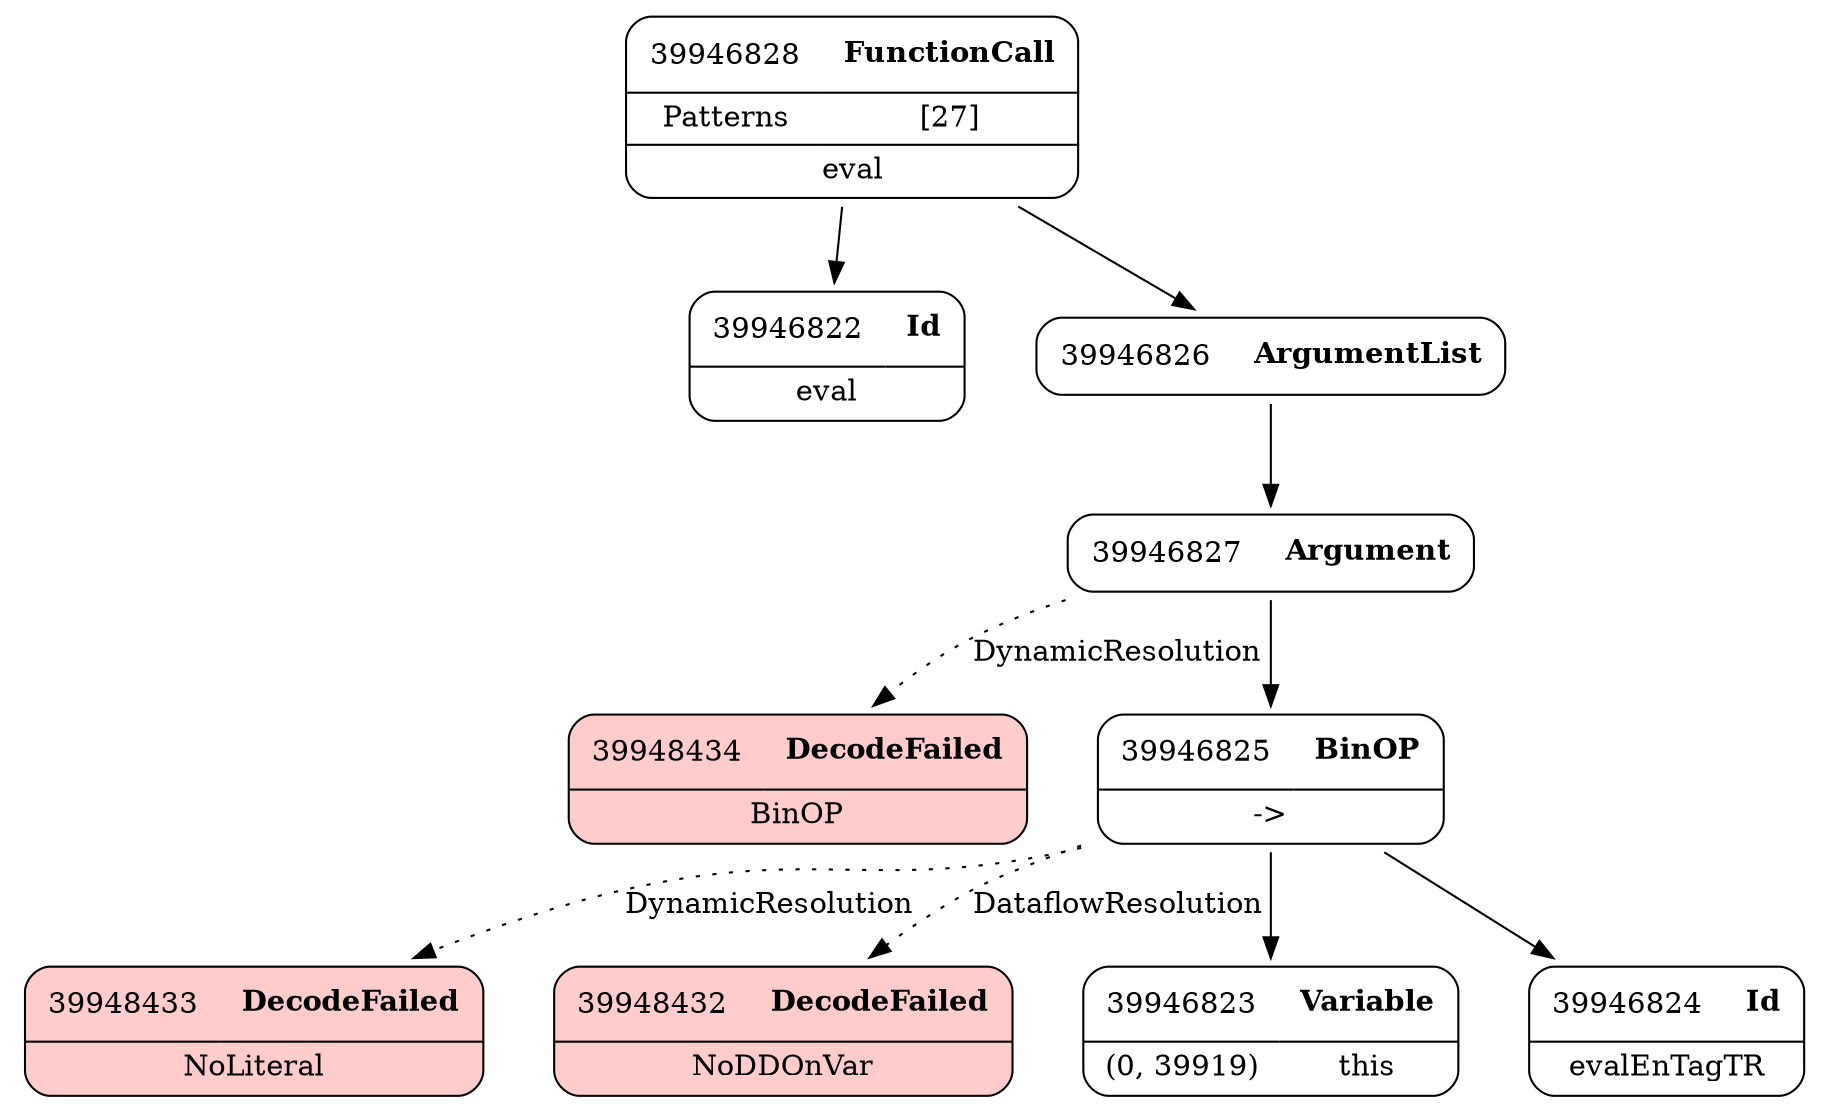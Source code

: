 digraph ast {
node [shape=none];
39948433 [label=<<TABLE border='1' cellspacing='0' cellpadding='10' style='rounded' bgcolor='#FFCCCC' ><TR><TD border='0'>39948433</TD><TD border='0'><B>DecodeFailed</B></TD></TR><HR/><TR><TD border='0' cellpadding='5' colspan='2'>NoLiteral</TD></TR></TABLE>>];
39948432 [label=<<TABLE border='1' cellspacing='0' cellpadding='10' style='rounded' bgcolor='#FFCCCC' ><TR><TD border='0'>39948432</TD><TD border='0'><B>DecodeFailed</B></TD></TR><HR/><TR><TD border='0' cellpadding='5' colspan='2'>NoDDOnVar</TD></TR></TABLE>>];
39948434 [label=<<TABLE border='1' cellspacing='0' cellpadding='10' style='rounded' bgcolor='#FFCCCC' ><TR><TD border='0'>39948434</TD><TD border='0'><B>DecodeFailed</B></TD></TR><HR/><TR><TD border='0' cellpadding='5' colspan='2'>BinOP</TD></TR></TABLE>>];
39946823 [label=<<TABLE border='1' cellspacing='0' cellpadding='10' style='rounded' ><TR><TD border='0'>39946823</TD><TD border='0'><B>Variable</B></TD></TR><HR/><TR><TD border='0' cellpadding='5'>(0, 39919)</TD><TD border='0' cellpadding='5'>this</TD></TR></TABLE>>];
39946822 [label=<<TABLE border='1' cellspacing='0' cellpadding='10' style='rounded' ><TR><TD border='0'>39946822</TD><TD border='0'><B>Id</B></TD></TR><HR/><TR><TD border='0' cellpadding='5' colspan='2'>eval</TD></TR></TABLE>>];
39946825 [label=<<TABLE border='1' cellspacing='0' cellpadding='10' style='rounded' ><TR><TD border='0'>39946825</TD><TD border='0'><B>BinOP</B></TD></TR><HR/><TR><TD border='0' cellpadding='5' colspan='2'>-&gt;</TD></TR></TABLE>>];
39946825 -> 39946823 [weight=2];
39946825 -> 39946824 [weight=2];
39946825 -> 39948433 [style=dotted,label=DynamicResolution];
39946825 -> 39948432 [style=dotted,label=DataflowResolution];
39946824 [label=<<TABLE border='1' cellspacing='0' cellpadding='10' style='rounded' ><TR><TD border='0'>39946824</TD><TD border='0'><B>Id</B></TD></TR><HR/><TR><TD border='0' cellpadding='5' colspan='2'>evalEnTagTR</TD></TR></TABLE>>];
39946827 [label=<<TABLE border='1' cellspacing='0' cellpadding='10' style='rounded' ><TR><TD border='0'>39946827</TD><TD border='0'><B>Argument</B></TD></TR></TABLE>>];
39946827 -> 39946825 [weight=2];
39946827 -> 39948434 [style=dotted,label=DynamicResolution];
39946826 [label=<<TABLE border='1' cellspacing='0' cellpadding='10' style='rounded' ><TR><TD border='0'>39946826</TD><TD border='0'><B>ArgumentList</B></TD></TR></TABLE>>];
39946826 -> 39946827 [weight=2];
39946828 [label=<<TABLE border='1' cellspacing='0' cellpadding='10' style='rounded' ><TR><TD border='0'>39946828</TD><TD border='0'><B>FunctionCall</B></TD></TR><HR/><TR><TD border='0' cellpadding='5'>Patterns</TD><TD border='0' cellpadding='5'>[27]</TD></TR><HR/><TR><TD border='0' cellpadding='5' colspan='2'>eval</TD></TR></TABLE>>];
39946828 -> 39946822 [weight=2];
39946828 -> 39946826 [weight=2];
}
